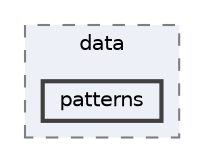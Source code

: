 digraph "plugins/learndash-certificate-builder/vendor/mpdf/mpdf/data/patterns"
{
 // LATEX_PDF_SIZE
  bgcolor="transparent";
  edge [fontname=Helvetica,fontsize=10,labelfontname=Helvetica,labelfontsize=10];
  node [fontname=Helvetica,fontsize=10,shape=box,height=0.2,width=0.4];
  compound=true
  subgraph clusterdir_f47da4642b05964f3fa9834d975c133d {
    graph [ bgcolor="#edf0f7", pencolor="grey50", label="data", fontname=Helvetica,fontsize=10 style="filled,dashed", URL="dir_f47da4642b05964f3fa9834d975c133d.html",tooltip=""]
  dir_a46c9141c94ac1fbe8e9f4e1a353cafa [label="patterns", fillcolor="#edf0f7", color="grey25", style="filled,bold", URL="dir_a46c9141c94ac1fbe8e9f4e1a353cafa.html",tooltip=""];
  }
}

